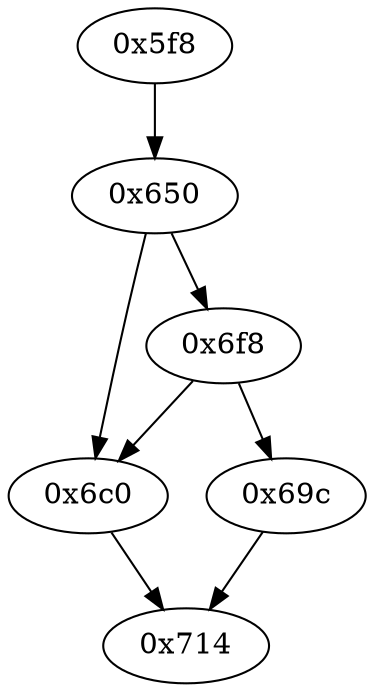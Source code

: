 strict digraph "" {
	"0x714"	 [opcode="[u'mov', u'sub', u'pop']"];
	"0x650"	 [opcode="[u'ldr', u'ldr', u'ldr', u'cmp', u'mov']"];
	"0x6c0"	 [opcode="[u'mov']"];
	"0x650" -> "0x6c0";
	"0x6f8"	 [opcode="[u'ldr', u'ldr', u'smull', u'ldr', u'add', u'b']"];
	"0x650" -> "0x6f8";
	"0x6c0" -> "0x714";
	"0x6f8" -> "0x6c0";
	"0x69c"	 [opcode="[u'mov', u'b']"];
	"0x6f8" -> "0x69c";
	"0x5f8"	 [opcode="[u'push', u'add', u'sub', u'ldr', u'ldrb', u'str', u'ldr', u'ldr', u'add', u'ldr', u'add', u'b']"];
	"0x5f8" -> "0x650";
	"0x69c" -> "0x714";
}
